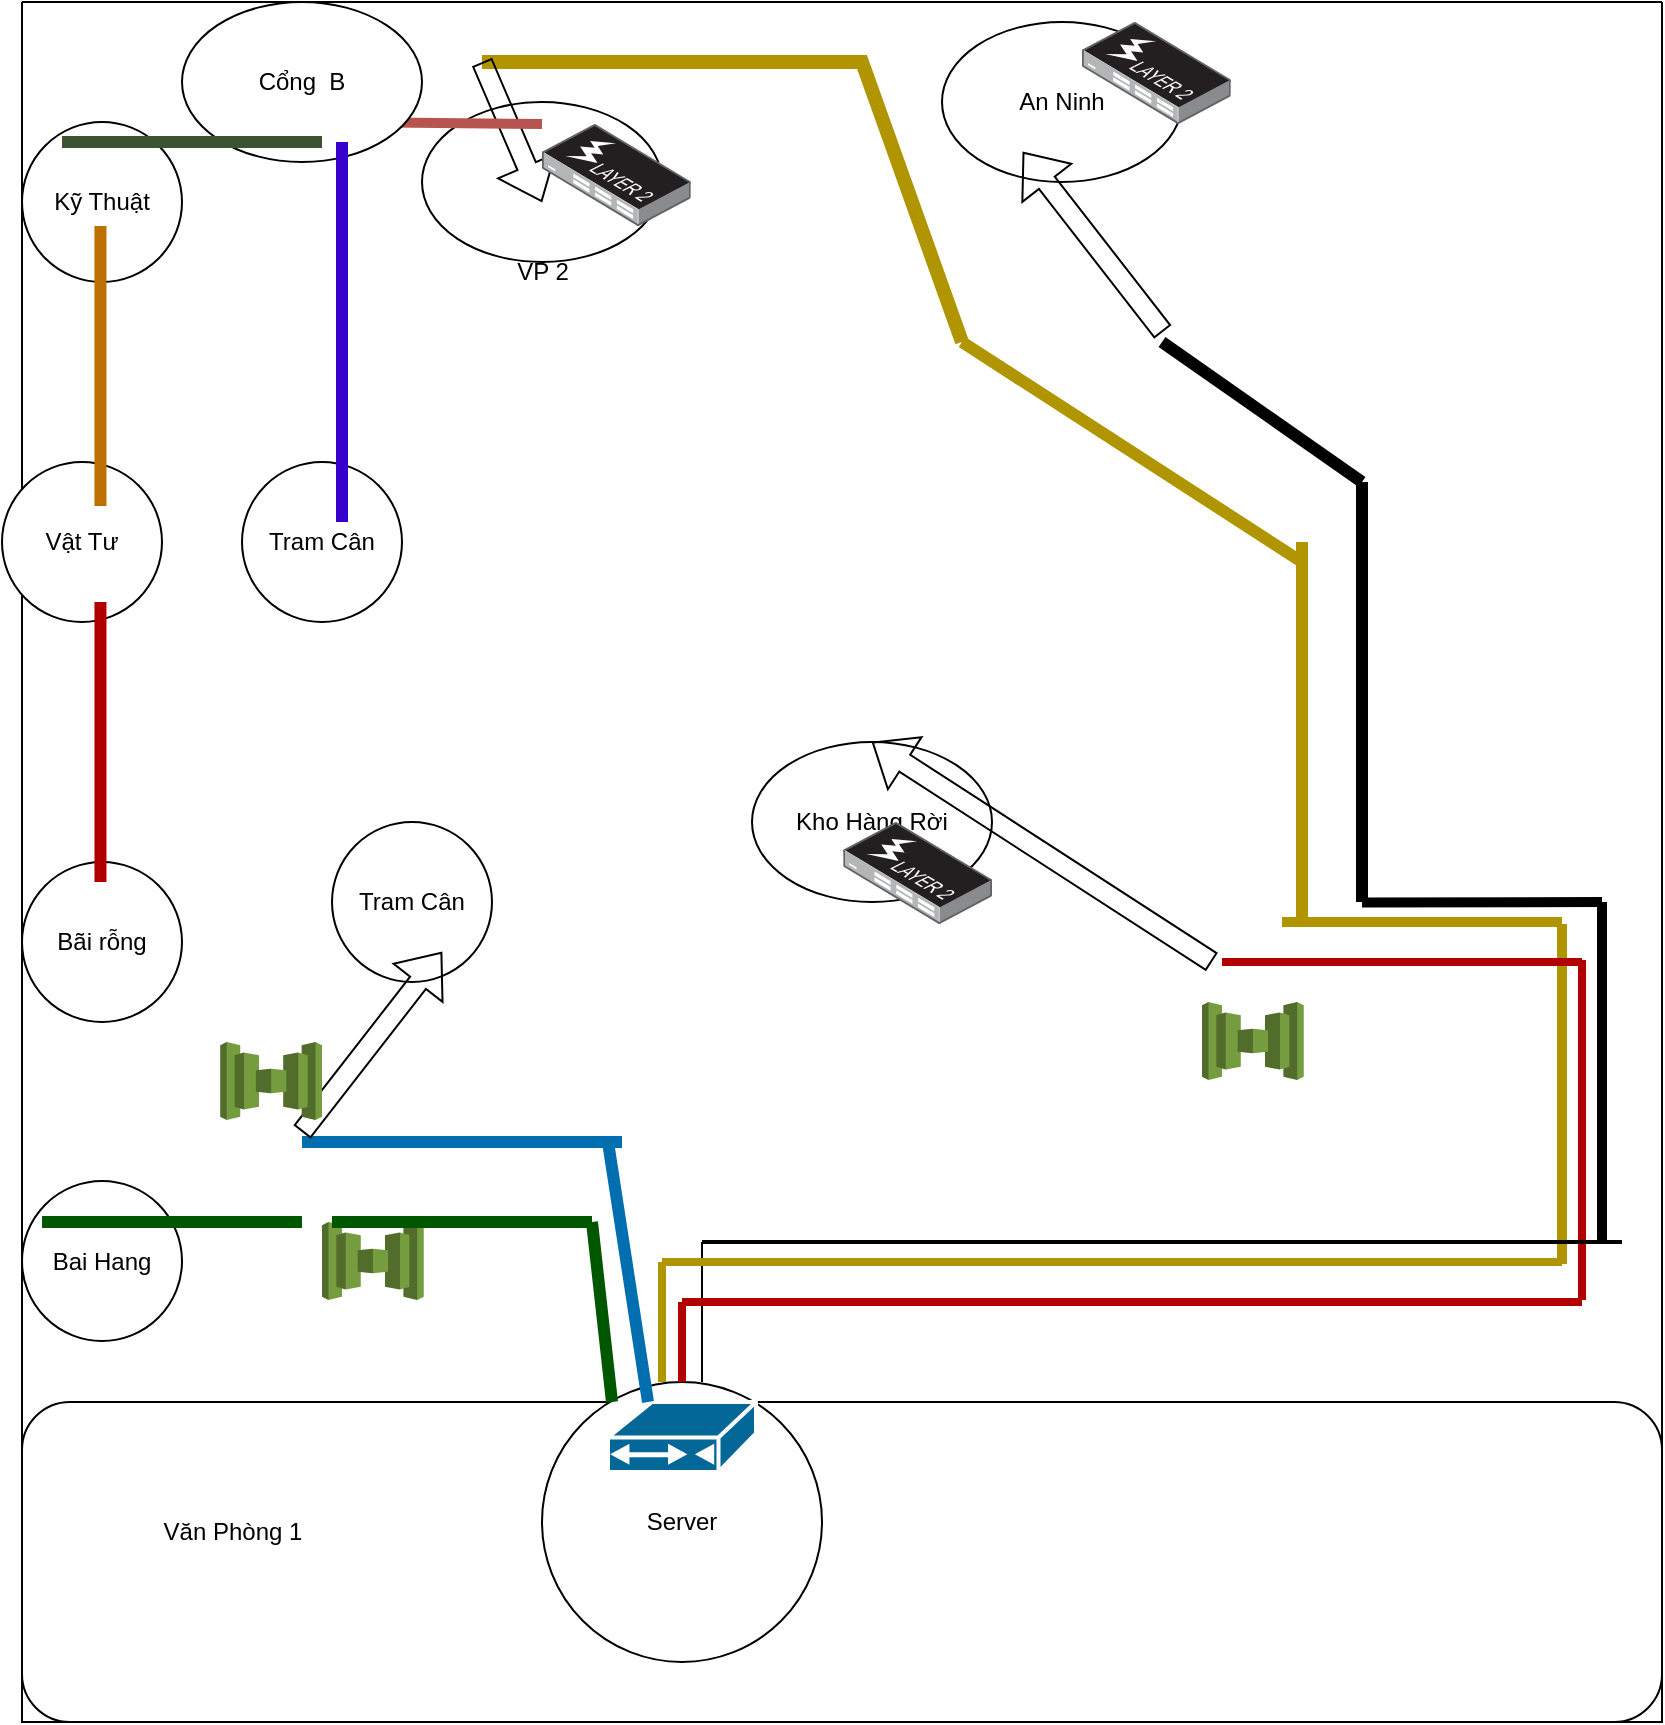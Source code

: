 <mxfile version="22.1.11" type="github">
  <diagram name="Page-1" id="O-Mc9IpzTSZV31hoqgJX">
    <mxGraphModel dx="1843" dy="898" grid="1" gridSize="10" guides="1" tooltips="1" connect="1" arrows="1" fold="1" page="1" pageScale="1" pageWidth="850" pageHeight="1100" math="0" shadow="0">
      <root>
        <mxCell id="0" />
        <mxCell id="1" parent="0" />
        <mxCell id="ijUQ5QHxTH0PN0Z5ZuHK-1" value="" style="swimlane;startSize=0;" vertex="1" parent="1">
          <mxGeometry y="30" width="820" height="860" as="geometry" />
        </mxCell>
        <mxCell id="ijUQ5QHxTH0PN0Z5ZuHK-3" value="" style="rounded=1;whiteSpace=wrap;html=1;" vertex="1" parent="ijUQ5QHxTH0PN0Z5ZuHK-1">
          <mxGeometry y="700" width="820" height="160" as="geometry" />
        </mxCell>
        <mxCell id="ijUQ5QHxTH0PN0Z5ZuHK-5" value="Văn Phòng 1" style="text;html=1;align=center;verticalAlign=middle;resizable=0;points=[];autosize=1;strokeColor=none;fillColor=none;" vertex="1" parent="ijUQ5QHxTH0PN0Z5ZuHK-1">
          <mxGeometry x="60" y="750" width="90" height="30" as="geometry" />
        </mxCell>
        <mxCell id="ijUQ5QHxTH0PN0Z5ZuHK-6" value="Server" style="ellipse;whiteSpace=wrap;html=1;aspect=fixed;" vertex="1" parent="ijUQ5QHxTH0PN0Z5ZuHK-1">
          <mxGeometry x="260" y="690" width="140" height="140" as="geometry" />
        </mxCell>
        <mxCell id="ijUQ5QHxTH0PN0Z5ZuHK-13" value="" style="shape=mxgraph.cisco.modems_and_phones.cable_modem;html=1;pointerEvents=1;dashed=0;fillColor=#036897;strokeColor=#ffffff;strokeWidth=2;verticalLabelPosition=bottom;verticalAlign=top;align=center;outlineConnect=0;" vertex="1" parent="ijUQ5QHxTH0PN0Z5ZuHK-1">
          <mxGeometry x="293" y="700" width="74" height="35" as="geometry" />
        </mxCell>
        <mxCell id="ijUQ5QHxTH0PN0Z5ZuHK-15" value="" style="endArrow=none;html=1;rounded=0;strokeWidth=4;fillColor=#e51400;strokeColor=#B20000;" edge="1" parent="ijUQ5QHxTH0PN0Z5ZuHK-1">
          <mxGeometry width="50" height="50" relative="1" as="geometry">
            <mxPoint x="329.999" y="690" as="sourcePoint" />
            <mxPoint x="330" y="650" as="targetPoint" />
          </mxGeometry>
        </mxCell>
        <mxCell id="ijUQ5QHxTH0PN0Z5ZuHK-17" value="" style="endArrow=none;html=1;rounded=0;" edge="1" parent="ijUQ5QHxTH0PN0Z5ZuHK-1">
          <mxGeometry width="50" height="50" relative="1" as="geometry">
            <mxPoint x="339.999" y="690" as="sourcePoint" />
            <mxPoint x="340" y="650" as="targetPoint" />
            <Array as="points">
              <mxPoint x="340" y="620" />
            </Array>
          </mxGeometry>
        </mxCell>
        <mxCell id="ijUQ5QHxTH0PN0Z5ZuHK-18" value="" style="endArrow=none;html=1;rounded=0;fillColor=#e3c800;strokeColor=#B09500;strokeWidth=4;" edge="1" parent="ijUQ5QHxTH0PN0Z5ZuHK-1">
          <mxGeometry width="50" height="50" relative="1" as="geometry">
            <mxPoint x="319.999" y="690" as="sourcePoint" />
            <mxPoint x="320" y="650" as="targetPoint" />
            <Array as="points">
              <mxPoint x="320" y="630" />
            </Array>
          </mxGeometry>
        </mxCell>
        <mxCell id="ijUQ5QHxTH0PN0Z5ZuHK-34" value="" style="endArrow=none;html=1;rounded=0;fillColor=#e3c800;strokeColor=#B09500;strokeWidth=4;" edge="1" parent="ijUQ5QHxTH0PN0Z5ZuHK-1">
          <mxGeometry width="50" height="50" relative="1" as="geometry">
            <mxPoint x="770" y="630" as="sourcePoint" />
            <mxPoint x="330" y="630" as="targetPoint" />
            <Array as="points">
              <mxPoint x="320" y="630" />
            </Array>
          </mxGeometry>
        </mxCell>
        <mxCell id="ijUQ5QHxTH0PN0Z5ZuHK-32" value="" style="endArrow=none;html=1;rounded=0;fillColor=#e51400;strokeColor=#B20000;strokeWidth=4;" edge="1" parent="ijUQ5QHxTH0PN0Z5ZuHK-1">
          <mxGeometry width="50" height="50" relative="1" as="geometry">
            <mxPoint x="780" y="650" as="sourcePoint" />
            <mxPoint x="340" y="650" as="targetPoint" />
            <Array as="points">
              <mxPoint x="330" y="650" />
            </Array>
          </mxGeometry>
        </mxCell>
        <mxCell id="ijUQ5QHxTH0PN0Z5ZuHK-36" value="" style="endArrow=none;html=1;rounded=0;fillColor=#e3c800;strokeColor=#B09500;strokeWidth=5;" edge="1" parent="ijUQ5QHxTH0PN0Z5ZuHK-1">
          <mxGeometry width="50" height="50" relative="1" as="geometry">
            <mxPoint x="770" y="631" as="sourcePoint" />
            <mxPoint x="770" y="461" as="targetPoint" />
          </mxGeometry>
        </mxCell>
        <mxCell id="ijUQ5QHxTH0PN0Z5ZuHK-37" value="" style="endArrow=none;html=1;rounded=0;strokeWidth=5;" edge="1" parent="ijUQ5QHxTH0PN0Z5ZuHK-1">
          <mxGeometry width="50" height="50" relative="1" as="geometry">
            <mxPoint x="790" y="620" as="sourcePoint" />
            <mxPoint x="790" y="450" as="targetPoint" />
          </mxGeometry>
        </mxCell>
        <mxCell id="ijUQ5QHxTH0PN0Z5ZuHK-38" value="" style="endArrow=none;html=1;rounded=0;fillColor=#e51400;strokeColor=#B20000;strokeWidth=4;" edge="1" parent="ijUQ5QHxTH0PN0Z5ZuHK-1">
          <mxGeometry width="50" height="50" relative="1" as="geometry">
            <mxPoint x="780" y="649" as="sourcePoint" />
            <mxPoint x="780" y="479" as="targetPoint" />
          </mxGeometry>
        </mxCell>
        <mxCell id="ijUQ5QHxTH0PN0Z5ZuHK-39" value="" style="endArrow=none;html=1;rounded=0;strokeWidth=2;" edge="1" parent="ijUQ5QHxTH0PN0Z5ZuHK-1">
          <mxGeometry width="50" height="50" relative="1" as="geometry">
            <mxPoint x="800" y="620" as="sourcePoint" />
            <mxPoint x="350" y="620" as="targetPoint" />
            <Array as="points">
              <mxPoint x="340" y="620" />
            </Array>
          </mxGeometry>
        </mxCell>
        <mxCell id="ijUQ5QHxTH0PN0Z5ZuHK-43" value="Kho Hàng Rời" style="ellipse;whiteSpace=wrap;html=1;" vertex="1" parent="ijUQ5QHxTH0PN0Z5ZuHK-1">
          <mxGeometry x="365" y="370" width="120" height="80" as="geometry" />
        </mxCell>
        <mxCell id="ijUQ5QHxTH0PN0Z5ZuHK-33" value="" style="endArrow=none;html=1;rounded=0;strokeWidth=5;" edge="1" parent="ijUQ5QHxTH0PN0Z5ZuHK-1">
          <mxGeometry width="50" height="50" relative="1" as="geometry">
            <mxPoint x="790" y="450" as="sourcePoint" />
            <mxPoint x="680" y="450.23" as="targetPoint" />
            <Array as="points">
              <mxPoint x="670" y="450.23" />
            </Array>
          </mxGeometry>
        </mxCell>
        <mxCell id="ijUQ5QHxTH0PN0Z5ZuHK-44" value="" style="shape=flexArrow;endArrow=classic;html=1;rounded=0;" edge="1" parent="ijUQ5QHxTH0PN0Z5ZuHK-1">
          <mxGeometry width="50" height="50" relative="1" as="geometry">
            <mxPoint x="595" y="480" as="sourcePoint" />
            <mxPoint x="425" y="370" as="targetPoint" />
          </mxGeometry>
        </mxCell>
        <mxCell id="ijUQ5QHxTH0PN0Z5ZuHK-46" value="" style="endArrow=none;html=1;rounded=0;fillColor=#e3c800;strokeColor=#B09500;strokeWidth=6;" edge="1" parent="ijUQ5QHxTH0PN0Z5ZuHK-1">
          <mxGeometry width="50" height="50" relative="1" as="geometry">
            <mxPoint x="640" y="460" as="sourcePoint" />
            <mxPoint x="640" y="270" as="targetPoint" />
          </mxGeometry>
        </mxCell>
        <mxCell id="ijUQ5QHxTH0PN0Z5ZuHK-47" value="" style="endArrow=none;html=1;rounded=0;strokeWidth=6;" edge="1" parent="ijUQ5QHxTH0PN0Z5ZuHK-1">
          <mxGeometry width="50" height="50" relative="1" as="geometry">
            <mxPoint x="670" y="450" as="sourcePoint" />
            <mxPoint x="670" y="240" as="targetPoint" />
          </mxGeometry>
        </mxCell>
        <mxCell id="ijUQ5QHxTH0PN0Z5ZuHK-50" value="" style="endArrow=none;html=1;rounded=0;strokeWidth=6;" edge="1" parent="ijUQ5QHxTH0PN0Z5ZuHK-1">
          <mxGeometry width="50" height="50" relative="1" as="geometry">
            <mxPoint x="570" y="170" as="sourcePoint" />
            <mxPoint x="670" y="240" as="targetPoint" />
          </mxGeometry>
        </mxCell>
        <mxCell id="ijUQ5QHxTH0PN0Z5ZuHK-48" value="" style="endArrow=none;html=1;rounded=0;strokeWidth=6;fillColor=#e3c800;strokeColor=#B09500;" edge="1" parent="ijUQ5QHxTH0PN0Z5ZuHK-1">
          <mxGeometry width="50" height="50" relative="1" as="geometry">
            <mxPoint x="470" y="170" as="sourcePoint" />
            <mxPoint x="640" y="280" as="targetPoint" />
          </mxGeometry>
        </mxCell>
        <mxCell id="ijUQ5QHxTH0PN0Z5ZuHK-53" value="" style="outlineConnect=0;dashed=0;verticalLabelPosition=bottom;verticalAlign=top;align=center;html=1;shape=mxgraph.aws3.connect;fillColor=#759C3E;gradientColor=none;" vertex="1" parent="ijUQ5QHxTH0PN0Z5ZuHK-1">
          <mxGeometry x="150" y="610" width="50.87" height="39" as="geometry" />
        </mxCell>
        <mxCell id="ijUQ5QHxTH0PN0Z5ZuHK-63" value="An Ninh" style="ellipse;whiteSpace=wrap;html=1;" vertex="1" parent="ijUQ5QHxTH0PN0Z5ZuHK-1">
          <mxGeometry x="460" y="10" width="120" height="80" as="geometry" />
        </mxCell>
        <mxCell id="ijUQ5QHxTH0PN0Z5ZuHK-64" value="" style="endArrow=none;html=1;rounded=0;fillColor=#e3c800;strokeColor=#B09500;strokeWidth=7;" edge="1" parent="ijUQ5QHxTH0PN0Z5ZuHK-1">
          <mxGeometry width="50" height="50" relative="1" as="geometry">
            <mxPoint x="230" y="30" as="sourcePoint" />
            <mxPoint x="470" y="170" as="targetPoint" />
            <Array as="points">
              <mxPoint x="420" y="30" />
            </Array>
          </mxGeometry>
        </mxCell>
        <mxCell id="ijUQ5QHxTH0PN0Z5ZuHK-65" value="" style="shape=flexArrow;endArrow=classic;html=1;rounded=0;" edge="1" parent="ijUQ5QHxTH0PN0Z5ZuHK-1">
          <mxGeometry width="50" height="50" relative="1" as="geometry">
            <mxPoint x="570.44" y="165" as="sourcePoint" />
            <mxPoint x="500.44" y="75" as="targetPoint" />
          </mxGeometry>
        </mxCell>
        <mxCell id="ijUQ5QHxTH0PN0Z5ZuHK-66" value="" style="ellipse;whiteSpace=wrap;html=1;" vertex="1" parent="ijUQ5QHxTH0PN0Z5ZuHK-1">
          <mxGeometry x="200" y="50" width="120" height="80" as="geometry" />
        </mxCell>
        <mxCell id="ijUQ5QHxTH0PN0Z5ZuHK-67" value="" style="shape=flexArrow;endArrow=classic;html=1;rounded=0;" edge="1" parent="ijUQ5QHxTH0PN0Z5ZuHK-1">
          <mxGeometry width="50" height="50" relative="1" as="geometry">
            <mxPoint x="230" y="30" as="sourcePoint" />
            <mxPoint x="260" y="100" as="targetPoint" />
          </mxGeometry>
        </mxCell>
        <mxCell id="ijUQ5QHxTH0PN0Z5ZuHK-68" value="" style="endArrow=none;html=1;rounded=0;fillColor=#f8cecc;gradientColor=#ea6b66;strokeColor=#b85450;strokeWidth=5;" edge="1" parent="ijUQ5QHxTH0PN0Z5ZuHK-1">
          <mxGeometry width="50" height="50" relative="1" as="geometry">
            <mxPoint x="160" y="60" as="sourcePoint" />
            <mxPoint x="260" y="61" as="targetPoint" />
          </mxGeometry>
        </mxCell>
        <mxCell id="ijUQ5QHxTH0PN0Z5ZuHK-70" value="Cổng&amp;nbsp; B" style="ellipse;whiteSpace=wrap;html=1;" vertex="1" parent="ijUQ5QHxTH0PN0Z5ZuHK-1">
          <mxGeometry x="80" width="120" height="80" as="geometry" />
        </mxCell>
        <mxCell id="ijUQ5QHxTH0PN0Z5ZuHK-40" value="" style="endArrow=none;html=1;rounded=0;fillColor=#e51400;strokeColor=#B20000;strokeWidth=4;" edge="1" parent="ijUQ5QHxTH0PN0Z5ZuHK-1">
          <mxGeometry width="50" height="50" relative="1" as="geometry">
            <mxPoint x="780" y="480" as="sourcePoint" />
            <mxPoint x="610" y="480" as="targetPoint" />
            <Array as="points">
              <mxPoint x="600" y="480" />
            </Array>
          </mxGeometry>
        </mxCell>
        <mxCell id="ijUQ5QHxTH0PN0Z5ZuHK-41" value="" style="endArrow=none;html=1;rounded=0;strokeWidth=5;fillColor=#e3c800;strokeColor=#B09500;" edge="1" parent="ijUQ5QHxTH0PN0Z5ZuHK-1">
          <mxGeometry width="50" height="50" relative="1" as="geometry">
            <mxPoint x="770" y="460" as="sourcePoint" />
            <mxPoint x="670" y="460" as="targetPoint" />
            <Array as="points">
              <mxPoint x="630" y="460" />
              <mxPoint x="710" y="460" />
            </Array>
          </mxGeometry>
        </mxCell>
        <mxCell id="ijUQ5QHxTH0PN0Z5ZuHK-74" value="" style="image;points=[];aspect=fixed;html=1;align=center;shadow=0;dashed=0;image=img/lib/allied_telesis/switch/Switch_24_port_L2_POE.svg;" vertex="1" parent="ijUQ5QHxTH0PN0Z5ZuHK-1">
          <mxGeometry x="410.6" y="410" width="74.4" height="51" as="geometry" />
        </mxCell>
        <mxCell id="ijUQ5QHxTH0PN0Z5ZuHK-75" value="" style="image;points=[];aspect=fixed;html=1;align=center;shadow=0;dashed=0;image=img/lib/allied_telesis/switch/Switch_24_port_L2_POE.svg;" vertex="1" parent="ijUQ5QHxTH0PN0Z5ZuHK-1">
          <mxGeometry x="530" y="10" width="74.4" height="51" as="geometry" />
        </mxCell>
        <mxCell id="ijUQ5QHxTH0PN0Z5ZuHK-76" value="" style="image;points=[];aspect=fixed;html=1;align=center;shadow=0;dashed=0;image=img/lib/allied_telesis/switch/Switch_24_port_L2_POE.svg;" vertex="1" parent="ijUQ5QHxTH0PN0Z5ZuHK-1">
          <mxGeometry x="260" y="61" width="74.4" height="51" as="geometry" />
        </mxCell>
        <mxCell id="ijUQ5QHxTH0PN0Z5ZuHK-79" value="VP 2" style="text;html=1;align=center;verticalAlign=middle;resizable=0;points=[];autosize=1;strokeColor=none;fillColor=none;" vertex="1" parent="ijUQ5QHxTH0PN0Z5ZuHK-1">
          <mxGeometry x="235" y="120" width="50" height="30" as="geometry" />
        </mxCell>
        <mxCell id="ijUQ5QHxTH0PN0Z5ZuHK-80" value="Tram Cân" style="ellipse;whiteSpace=wrap;html=1;aspect=fixed;" vertex="1" parent="ijUQ5QHxTH0PN0Z5ZuHK-1">
          <mxGeometry x="110" y="230" width="80" height="80" as="geometry" />
        </mxCell>
        <mxCell id="ijUQ5QHxTH0PN0Z5ZuHK-81" value="" style="endArrow=none;html=1;rounded=0;fillColor=#6a00ff;strokeColor=#3700CC;strokeWidth=6;" edge="1" parent="ijUQ5QHxTH0PN0Z5ZuHK-1">
          <mxGeometry width="50" height="50" relative="1" as="geometry">
            <mxPoint x="160" y="260" as="sourcePoint" />
            <mxPoint x="160" y="70" as="targetPoint" />
          </mxGeometry>
        </mxCell>
        <mxCell id="ijUQ5QHxTH0PN0Z5ZuHK-82" value="Tram Cân" style="ellipse;whiteSpace=wrap;html=1;aspect=fixed;" vertex="1" parent="ijUQ5QHxTH0PN0Z5ZuHK-1">
          <mxGeometry x="155" y="410" width="80" height="80" as="geometry" />
        </mxCell>
        <mxCell id="ijUQ5QHxTH0PN0Z5ZuHK-83" value="" style="endArrow=none;html=1;rounded=0;fillColor=#008a00;strokeColor=#005700;strokeWidth=6;" edge="1" parent="ijUQ5QHxTH0PN0Z5ZuHK-1">
          <mxGeometry width="50" height="50" relative="1" as="geometry">
            <mxPoint x="295" y="700" as="sourcePoint" />
            <mxPoint x="285" y="610" as="targetPoint" />
          </mxGeometry>
        </mxCell>
        <mxCell id="ijUQ5QHxTH0PN0Z5ZuHK-84" value="" style="endArrow=none;html=1;rounded=0;fillColor=#008a00;strokeColor=#005700;strokeWidth=6;" edge="1" parent="ijUQ5QHxTH0PN0Z5ZuHK-1">
          <mxGeometry width="50" height="50" relative="1" as="geometry">
            <mxPoint x="285" y="610" as="sourcePoint" />
            <mxPoint x="155" y="610" as="targetPoint" />
          </mxGeometry>
        </mxCell>
        <mxCell id="ijUQ5QHxTH0PN0Z5ZuHK-85" value="" style="endArrow=none;html=1;rounded=0;fillColor=#1ba1e2;strokeColor=#006EAF;strokeWidth=6;" edge="1" parent="ijUQ5QHxTH0PN0Z5ZuHK-1">
          <mxGeometry width="50" height="50" relative="1" as="geometry">
            <mxPoint x="313" y="700" as="sourcePoint" />
            <mxPoint x="293" y="570" as="targetPoint" />
          </mxGeometry>
        </mxCell>
        <mxCell id="ijUQ5QHxTH0PN0Z5ZuHK-86" value="" style="endArrow=none;html=1;rounded=0;fillColor=#1ba1e2;strokeColor=#006EAF;strokeWidth=6;" edge="1" parent="ijUQ5QHxTH0PN0Z5ZuHK-1">
          <mxGeometry width="50" height="50" relative="1" as="geometry">
            <mxPoint x="300" y="570" as="sourcePoint" />
            <mxPoint x="140" y="570" as="targetPoint" />
          </mxGeometry>
        </mxCell>
        <mxCell id="ijUQ5QHxTH0PN0Z5ZuHK-87" value="" style="shape=flexArrow;endArrow=classic;html=1;rounded=0;" edge="1" parent="ijUQ5QHxTH0PN0Z5ZuHK-1">
          <mxGeometry width="50" height="50" relative="1" as="geometry">
            <mxPoint x="140" y="565" as="sourcePoint" />
            <mxPoint x="210" y="475" as="targetPoint" />
          </mxGeometry>
        </mxCell>
        <mxCell id="ijUQ5QHxTH0PN0Z5ZuHK-89" value="" style="outlineConnect=0;dashed=0;verticalLabelPosition=bottom;verticalAlign=top;align=center;html=1;shape=mxgraph.aws3.connect;fillColor=#759C3E;gradientColor=none;" vertex="1" parent="ijUQ5QHxTH0PN0Z5ZuHK-1">
          <mxGeometry x="99.13" y="520" width="50.87" height="39" as="geometry" />
        </mxCell>
        <mxCell id="ijUQ5QHxTH0PN0Z5ZuHK-91" value="Bai Hang" style="ellipse;whiteSpace=wrap;html=1;aspect=fixed;" vertex="1" parent="ijUQ5QHxTH0PN0Z5ZuHK-1">
          <mxGeometry y="589.5" width="80" height="80" as="geometry" />
        </mxCell>
        <mxCell id="ijUQ5QHxTH0PN0Z5ZuHK-92" value="" style="endArrow=none;html=1;rounded=0;fillColor=#008a00;strokeColor=#005700;strokeWidth=6;" edge="1" parent="ijUQ5QHxTH0PN0Z5ZuHK-1">
          <mxGeometry width="50" height="50" relative="1" as="geometry">
            <mxPoint x="140" y="610" as="sourcePoint" />
            <mxPoint x="10" y="610" as="targetPoint" />
          </mxGeometry>
        </mxCell>
        <mxCell id="ijUQ5QHxTH0PN0Z5ZuHK-94" value="Kỹ Thuật" style="ellipse;whiteSpace=wrap;html=1;aspect=fixed;" vertex="1" parent="ijUQ5QHxTH0PN0Z5ZuHK-1">
          <mxGeometry y="60" width="80" height="80" as="geometry" />
        </mxCell>
        <mxCell id="ijUQ5QHxTH0PN0Z5ZuHK-95" value="" style="endArrow=none;html=1;rounded=0;fillColor=#6d8764;strokeColor=#3A5431;strokeWidth=6;" edge="1" parent="ijUQ5QHxTH0PN0Z5ZuHK-1">
          <mxGeometry width="50" height="50" relative="1" as="geometry">
            <mxPoint x="150" y="70" as="sourcePoint" />
            <mxPoint x="20" y="70" as="targetPoint" />
          </mxGeometry>
        </mxCell>
        <mxCell id="ijUQ5QHxTH0PN0Z5ZuHK-97" value="Vật Tư" style="ellipse;whiteSpace=wrap;html=1;aspect=fixed;" vertex="1" parent="ijUQ5QHxTH0PN0Z5ZuHK-1">
          <mxGeometry x="-10" y="230" width="80" height="80" as="geometry" />
        </mxCell>
        <mxCell id="ijUQ5QHxTH0PN0Z5ZuHK-99" value="" style="endArrow=none;html=1;rounded=0;fillColor=#f0a30a;strokeColor=#BD7000;strokeWidth=6;" edge="1" parent="ijUQ5QHxTH0PN0Z5ZuHK-1">
          <mxGeometry width="50" height="50" relative="1" as="geometry">
            <mxPoint x="39.23" y="252" as="sourcePoint" />
            <mxPoint x="39.23" y="112" as="targetPoint" />
          </mxGeometry>
        </mxCell>
        <mxCell id="ijUQ5QHxTH0PN0Z5ZuHK-100" value="Bãi rỗng" style="ellipse;whiteSpace=wrap;html=1;aspect=fixed;" vertex="1" parent="ijUQ5QHxTH0PN0Z5ZuHK-1">
          <mxGeometry y="430" width="80" height="80" as="geometry" />
        </mxCell>
        <mxCell id="ijUQ5QHxTH0PN0Z5ZuHK-101" value="" style="endArrow=none;html=1;rounded=0;fillColor=#e51400;strokeColor=#B20000;strokeWidth=6;" edge="1" parent="ijUQ5QHxTH0PN0Z5ZuHK-1">
          <mxGeometry width="50" height="50" relative="1" as="geometry">
            <mxPoint x="39.23" y="440" as="sourcePoint" />
            <mxPoint x="39.23" y="300" as="targetPoint" />
          </mxGeometry>
        </mxCell>
        <mxCell id="ijUQ5QHxTH0PN0Z5ZuHK-88" value="" style="outlineConnect=0;dashed=0;verticalLabelPosition=bottom;verticalAlign=top;align=center;html=1;shape=mxgraph.aws3.connect;fillColor=#759C3E;gradientColor=none;" vertex="1" parent="1">
          <mxGeometry x="590" y="530" width="50.87" height="39" as="geometry" />
        </mxCell>
      </root>
    </mxGraphModel>
  </diagram>
</mxfile>
